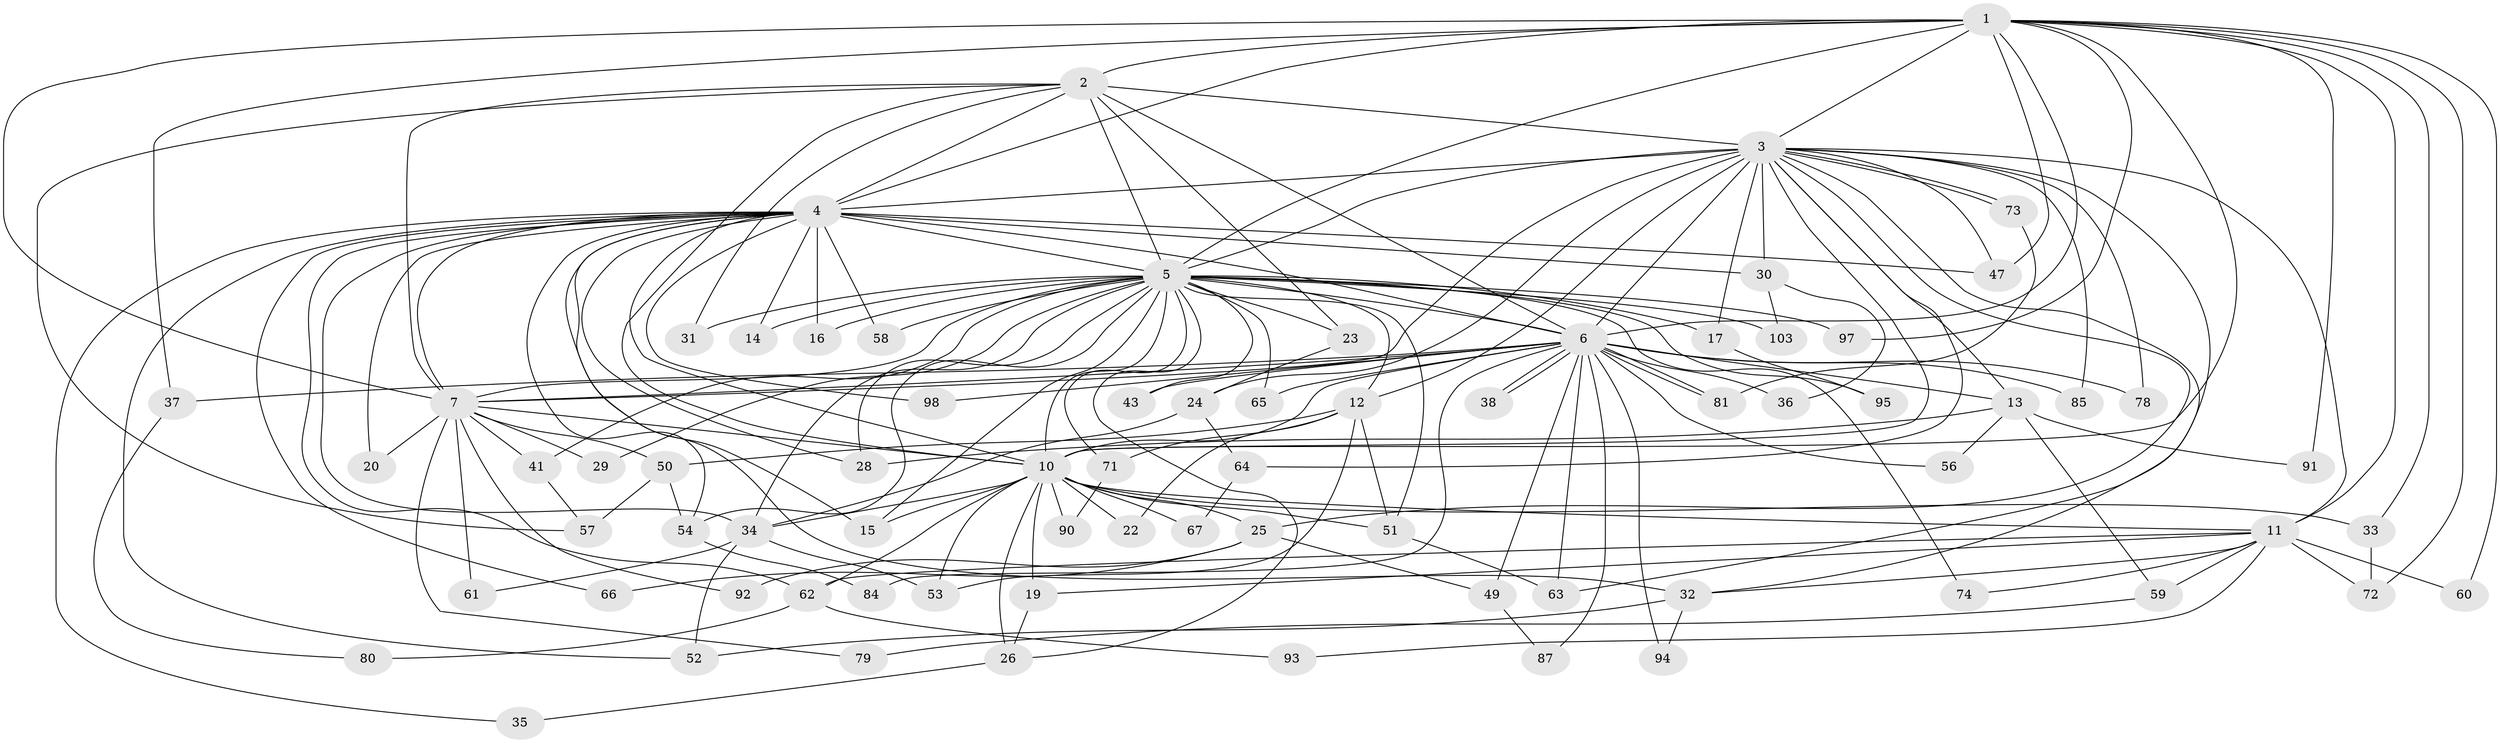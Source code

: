 // Generated by graph-tools (version 1.1) at 2025/51/02/27/25 19:51:48]
// undirected, 74 vertices, 177 edges
graph export_dot {
graph [start="1"]
  node [color=gray90,style=filled];
  1 [super="+76"];
  2 [super="+104"];
  3 [super="+40"];
  4 [super="+8"];
  5 [super="+9"];
  6 [super="+18"];
  7 [super="+86"];
  10 [super="+21"];
  11 [super="+27"];
  12 [super="+69"];
  13 [super="+39"];
  14 [super="+88"];
  15;
  16 [super="+96"];
  17 [super="+42"];
  19;
  20;
  22 [super="+99"];
  23;
  24 [super="+48"];
  25 [super="+46"];
  26 [super="+68"];
  28;
  29;
  30;
  31;
  32 [super="+44"];
  33;
  34 [super="+45"];
  35;
  36;
  37;
  38;
  41;
  43;
  47 [super="+82"];
  49;
  50;
  51 [super="+55"];
  52 [super="+70"];
  53 [super="+77"];
  54 [super="+100"];
  56;
  57 [super="+75"];
  58;
  59;
  60;
  61;
  62 [super="+89"];
  63 [super="+101"];
  64;
  65;
  66;
  67;
  71;
  72 [super="+102"];
  73;
  74;
  78 [super="+105"];
  79;
  80;
  81 [super="+83"];
  84;
  85;
  87;
  90;
  91;
  92;
  93;
  94;
  95;
  97;
  98;
  103;
  1 -- 2;
  1 -- 3;
  1 -- 4 [weight=3];
  1 -- 5 [weight=2];
  1 -- 6;
  1 -- 7;
  1 -- 10;
  1 -- 11;
  1 -- 33;
  1 -- 37;
  1 -- 47;
  1 -- 60;
  1 -- 72;
  1 -- 91;
  1 -- 97;
  2 -- 3;
  2 -- 4 [weight=2];
  2 -- 5 [weight=3];
  2 -- 6;
  2 -- 7;
  2 -- 10;
  2 -- 23;
  2 -- 31;
  2 -- 57;
  3 -- 4 [weight=2];
  3 -- 5 [weight=3];
  3 -- 6;
  3 -- 7 [weight=2];
  3 -- 10;
  3 -- 11;
  3 -- 12 [weight=2];
  3 -- 13;
  3 -- 17 [weight=2];
  3 -- 24;
  3 -- 25 [weight=2];
  3 -- 30;
  3 -- 64;
  3 -- 73;
  3 -- 73;
  3 -- 78;
  3 -- 85;
  3 -- 47;
  3 -- 63;
  3 -- 32;
  4 -- 5 [weight=4];
  4 -- 6 [weight=2];
  4 -- 7 [weight=2];
  4 -- 10 [weight=2];
  4 -- 14;
  4 -- 15;
  4 -- 16 [weight=2];
  4 -- 28;
  4 -- 30;
  4 -- 32;
  4 -- 58;
  4 -- 98;
  4 -- 66;
  4 -- 20;
  4 -- 34;
  4 -- 35;
  4 -- 47;
  4 -- 52;
  4 -- 54;
  4 -- 62;
  5 -- 6 [weight=3];
  5 -- 7 [weight=2];
  5 -- 10 [weight=2];
  5 -- 12;
  5 -- 16;
  5 -- 17;
  5 -- 26;
  5 -- 28;
  5 -- 41;
  5 -- 43;
  5 -- 65;
  5 -- 97;
  5 -- 103;
  5 -- 71;
  5 -- 74;
  5 -- 14 [weight=2];
  5 -- 15;
  5 -- 23;
  5 -- 29;
  5 -- 95;
  5 -- 31;
  5 -- 34;
  5 -- 51;
  5 -- 54;
  5 -- 58;
  6 -- 7;
  6 -- 10;
  6 -- 13;
  6 -- 36;
  6 -- 37;
  6 -- 38;
  6 -- 38;
  6 -- 43;
  6 -- 49;
  6 -- 63;
  6 -- 65;
  6 -- 78 [weight=2];
  6 -- 81;
  6 -- 81;
  6 -- 84;
  6 -- 85;
  6 -- 87;
  6 -- 94;
  6 -- 56;
  6 -- 98;
  7 -- 10;
  7 -- 20;
  7 -- 29;
  7 -- 41;
  7 -- 50;
  7 -- 61;
  7 -- 79;
  7 -- 92;
  10 -- 19;
  10 -- 22 [weight=2];
  10 -- 25;
  10 -- 33;
  10 -- 51;
  10 -- 53;
  10 -- 62;
  10 -- 67;
  10 -- 90;
  10 -- 11;
  10 -- 26;
  10 -- 15;
  10 -- 34;
  11 -- 19;
  11 -- 32;
  11 -- 59;
  11 -- 60;
  11 -- 62;
  11 -- 72;
  11 -- 74;
  11 -- 93;
  12 -- 22;
  12 -- 50;
  12 -- 71;
  12 -- 51;
  12 -- 53;
  13 -- 56;
  13 -- 59;
  13 -- 91;
  13 -- 28;
  17 -- 95;
  19 -- 26;
  23 -- 24;
  24 -- 64;
  24 -- 34;
  25 -- 49;
  25 -- 66;
  25 -- 92;
  26 -- 35;
  30 -- 36;
  30 -- 103;
  32 -- 52;
  32 -- 94;
  33 -- 72;
  34 -- 53;
  34 -- 61;
  34 -- 52;
  37 -- 80;
  41 -- 57;
  49 -- 87;
  50 -- 54;
  50 -- 57;
  51 -- 63;
  54 -- 84;
  59 -- 79;
  62 -- 80;
  62 -- 93;
  64 -- 67;
  71 -- 90;
  73 -- 81;
}
